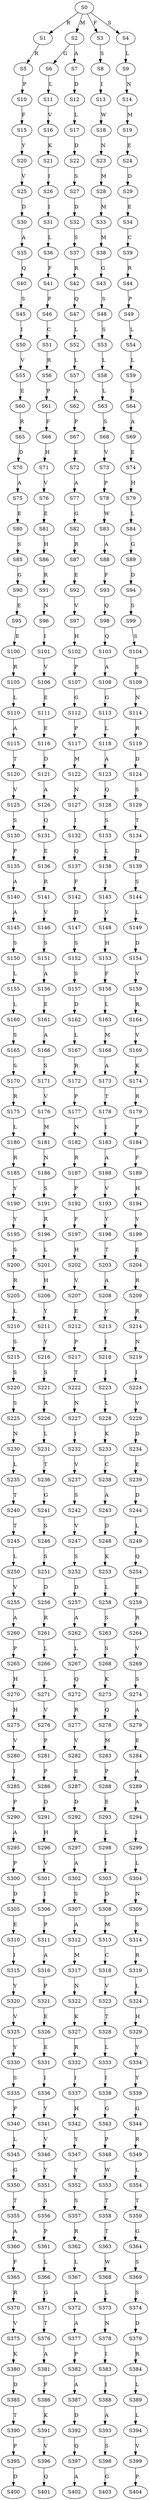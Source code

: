 strict digraph  {
	S0 -> S1 [ label = R ];
	S0 -> S2 [ label = M ];
	S0 -> S3 [ label = F ];
	S0 -> S4 [ label = S ];
	S1 -> S5 [ label = R ];
	S2 -> S6 [ label = G ];
	S2 -> S7 [ label = A ];
	S3 -> S8 [ label = S ];
	S4 -> S9 [ label = L ];
	S5 -> S10 [ label = P ];
	S6 -> S11 [ label = L ];
	S7 -> S12 [ label = D ];
	S8 -> S13 [ label = I ];
	S9 -> S14 [ label = N ];
	S10 -> S15 [ label = F ];
	S11 -> S16 [ label = V ];
	S12 -> S17 [ label = L ];
	S13 -> S18 [ label = W ];
	S14 -> S19 [ label = M ];
	S15 -> S20 [ label = Y ];
	S16 -> S21 [ label = K ];
	S17 -> S22 [ label = D ];
	S18 -> S23 [ label = N ];
	S19 -> S24 [ label = E ];
	S20 -> S25 [ label = V ];
	S21 -> S26 [ label = I ];
	S22 -> S27 [ label = S ];
	S23 -> S28 [ label = M ];
	S24 -> S29 [ label = D ];
	S25 -> S30 [ label = D ];
	S26 -> S31 [ label = I ];
	S27 -> S32 [ label = D ];
	S28 -> S33 [ label = M ];
	S29 -> S34 [ label = E ];
	S30 -> S35 [ label = A ];
	S31 -> S36 [ label = L ];
	S32 -> S37 [ label = S ];
	S33 -> S38 [ label = M ];
	S34 -> S39 [ label = C ];
	S35 -> S40 [ label = Q ];
	S36 -> S41 [ label = F ];
	S37 -> S42 [ label = R ];
	S38 -> S43 [ label = G ];
	S39 -> S44 [ label = R ];
	S40 -> S45 [ label = S ];
	S41 -> S46 [ label = F ];
	S42 -> S47 [ label = Q ];
	S43 -> S48 [ label = S ];
	S44 -> S49 [ label = P ];
	S45 -> S50 [ label = I ];
	S46 -> S51 [ label = C ];
	S47 -> S52 [ label = L ];
	S48 -> S53 [ label = S ];
	S49 -> S54 [ label = L ];
	S50 -> S55 [ label = V ];
	S51 -> S56 [ label = R ];
	S52 -> S57 [ label = L ];
	S53 -> S58 [ label = L ];
	S54 -> S59 [ label = L ];
	S55 -> S60 [ label = E ];
	S56 -> S61 [ label = P ];
	S57 -> S62 [ label = A ];
	S58 -> S63 [ label = L ];
	S59 -> S64 [ label = S ];
	S60 -> S65 [ label = R ];
	S61 -> S66 [ label = F ];
	S62 -> S67 [ label = P ];
	S63 -> S68 [ label = S ];
	S64 -> S69 [ label = A ];
	S65 -> S70 [ label = D ];
	S66 -> S71 [ label = H ];
	S67 -> S72 [ label = E ];
	S68 -> S73 [ label = V ];
	S69 -> S74 [ label = E ];
	S70 -> S75 [ label = A ];
	S71 -> S76 [ label = V ];
	S72 -> S77 [ label = A ];
	S73 -> S78 [ label = P ];
	S74 -> S79 [ label = H ];
	S75 -> S80 [ label = E ];
	S76 -> S81 [ label = E ];
	S77 -> S82 [ label = G ];
	S78 -> S83 [ label = W ];
	S79 -> S84 [ label = L ];
	S80 -> S85 [ label = S ];
	S81 -> S86 [ label = H ];
	S82 -> S87 [ label = R ];
	S83 -> S88 [ label = A ];
	S84 -> S89 [ label = G ];
	S85 -> S90 [ label = G ];
	S86 -> S91 [ label = R ];
	S87 -> S92 [ label = E ];
	S88 -> S93 [ label = F ];
	S89 -> S94 [ label = D ];
	S90 -> S95 [ label = E ];
	S91 -> S96 [ label = N ];
	S92 -> S97 [ label = V ];
	S93 -> S98 [ label = Q ];
	S94 -> S99 [ label = S ];
	S95 -> S100 [ label = E ];
	S96 -> S101 [ label = I ];
	S97 -> S102 [ label = H ];
	S98 -> S103 [ label = Q ];
	S99 -> S104 [ label = S ];
	S100 -> S105 [ label = R ];
	S101 -> S106 [ label = V ];
	S102 -> S107 [ label = P ];
	S103 -> S108 [ label = A ];
	S104 -> S109 [ label = S ];
	S105 -> S110 [ label = L ];
	S106 -> S111 [ label = E ];
	S107 -> S112 [ label = G ];
	S108 -> S113 [ label = G ];
	S109 -> S114 [ label = N ];
	S110 -> S115 [ label = A ];
	S111 -> S116 [ label = E ];
	S112 -> S117 [ label = P ];
	S113 -> S118 [ label = L ];
	S114 -> S119 [ label = R ];
	S115 -> S120 [ label = T ];
	S116 -> S121 [ label = D ];
	S117 -> S122 [ label = M ];
	S118 -> S123 [ label = A ];
	S119 -> S124 [ label = D ];
	S120 -> S125 [ label = V ];
	S121 -> S126 [ label = A ];
	S122 -> S127 [ label = N ];
	S123 -> S128 [ label = Q ];
	S124 -> S129 [ label = S ];
	S125 -> S130 [ label = S ];
	S126 -> S131 [ label = Q ];
	S127 -> S132 [ label = I ];
	S128 -> S133 [ label = S ];
	S129 -> S134 [ label = T ];
	S130 -> S135 [ label = P ];
	S131 -> S136 [ label = E ];
	S132 -> S137 [ label = Q ];
	S133 -> S138 [ label = L ];
	S134 -> S139 [ label = D ];
	S135 -> S140 [ label = A ];
	S136 -> S141 [ label = R ];
	S137 -> S142 [ label = F ];
	S138 -> S143 [ label = I ];
	S139 -> S144 [ label = S ];
	S140 -> S145 [ label = A ];
	S141 -> S146 [ label = V ];
	S142 -> S147 [ label = D ];
	S143 -> S148 [ label = V ];
	S144 -> S149 [ label = L ];
	S145 -> S150 [ label = S ];
	S146 -> S151 [ label = S ];
	S147 -> S152 [ label = S ];
	S148 -> S153 [ label = H ];
	S149 -> S154 [ label = D ];
	S150 -> S155 [ label = L ];
	S151 -> S156 [ label = A ];
	S152 -> S157 [ label = S ];
	S153 -> S158 [ label = F ];
	S154 -> S159 [ label = V ];
	S155 -> S160 [ label = L ];
	S156 -> S161 [ label = E ];
	S157 -> S162 [ label = D ];
	S158 -> S163 [ label = L ];
	S159 -> S164 [ label = R ];
	S160 -> S165 [ label = S ];
	S161 -> S166 [ label = A ];
	S162 -> S167 [ label = L ];
	S163 -> S168 [ label = M ];
	S164 -> S169 [ label = V ];
	S165 -> S170 [ label = S ];
	S166 -> S171 [ label = S ];
	S167 -> S172 [ label = R ];
	S168 -> S173 [ label = A ];
	S169 -> S174 [ label = K ];
	S170 -> S175 [ label = R ];
	S171 -> S176 [ label = V ];
	S172 -> S177 [ label = P ];
	S173 -> S178 [ label = T ];
	S174 -> S179 [ label = R ];
	S175 -> S180 [ label = L ];
	S176 -> S181 [ label = M ];
	S177 -> S182 [ label = N ];
	S178 -> S183 [ label = I ];
	S179 -> S184 [ label = P ];
	S180 -> S185 [ label = R ];
	S181 -> S186 [ label = N ];
	S182 -> S187 [ label = R ];
	S183 -> S188 [ label = A ];
	S184 -> S189 [ label = F ];
	S185 -> S190 [ label = Y ];
	S186 -> S191 [ label = S ];
	S187 -> S192 [ label = P ];
	S188 -> S193 [ label = V ];
	S189 -> S194 [ label = H ];
	S190 -> S195 [ label = Y ];
	S191 -> S196 [ label = R ];
	S192 -> S197 [ label = F ];
	S193 -> S198 [ label = Y ];
	S194 -> S199 [ label = V ];
	S195 -> S200 [ label = S ];
	S196 -> S201 [ label = L ];
	S197 -> S202 [ label = H ];
	S198 -> S203 [ label = T ];
	S199 -> S204 [ label = E ];
	S200 -> S205 [ label = R ];
	S201 -> S206 [ label = H ];
	S202 -> S207 [ label = V ];
	S203 -> S208 [ label = A ];
	S204 -> S209 [ label = R ];
	S205 -> S210 [ label = L ];
	S206 -> S211 [ label = Y ];
	S207 -> S212 [ label = E ];
	S208 -> S213 [ label = Y ];
	S209 -> S214 [ label = R ];
	S210 -> S215 [ label = S ];
	S211 -> S216 [ label = Y ];
	S212 -> S217 [ label = P ];
	S213 -> S218 [ label = I ];
	S214 -> S219 [ label = N ];
	S215 -> S220 [ label = S ];
	S216 -> S221 [ label = S ];
	S217 -> S222 [ label = T ];
	S218 -> S223 [ label = I ];
	S219 -> S224 [ label = I ];
	S220 -> S225 [ label = S ];
	S221 -> S226 [ label = R ];
	S222 -> S227 [ label = N ];
	S223 -> S228 [ label = L ];
	S224 -> S229 [ label = V ];
	S225 -> S230 [ label = N ];
	S226 -> S231 [ label = L ];
	S227 -> S232 [ label = I ];
	S228 -> S233 [ label = K ];
	S229 -> S234 [ label = D ];
	S230 -> S235 [ label = L ];
	S231 -> S236 [ label = T ];
	S232 -> S237 [ label = V ];
	S233 -> S238 [ label = C ];
	S234 -> S239 [ label = E ];
	S235 -> S240 [ label = T ];
	S236 -> S241 [ label = G ];
	S237 -> S242 [ label = S ];
	S238 -> S243 [ label = A ];
	S239 -> S244 [ label = D ];
	S240 -> S245 [ label = T ];
	S241 -> S246 [ label = S ];
	S242 -> S247 [ label = V ];
	S243 -> S248 [ label = D ];
	S244 -> S249 [ label = L ];
	S245 -> S250 [ label = L ];
	S246 -> S251 [ label = S ];
	S247 -> S252 [ label = S ];
	S248 -> S253 [ label = K ];
	S249 -> S254 [ label = Q ];
	S250 -> S255 [ label = V ];
	S251 -> S256 [ label = D ];
	S252 -> S257 [ label = D ];
	S253 -> S258 [ label = L ];
	S254 -> S259 [ label = E ];
	S255 -> S260 [ label = A ];
	S256 -> S261 [ label = R ];
	S257 -> S262 [ label = A ];
	S258 -> S263 [ label = S ];
	S259 -> S264 [ label = R ];
	S260 -> S265 [ label = P ];
	S261 -> S266 [ label = L ];
	S262 -> S267 [ label = L ];
	S263 -> S268 [ label = S ];
	S264 -> S269 [ label = V ];
	S265 -> S270 [ label = H ];
	S266 -> S271 [ label = L ];
	S267 -> S272 [ label = Q ];
	S268 -> S273 [ label = K ];
	S269 -> S274 [ label = S ];
	S270 -> S275 [ label = H ];
	S271 -> S276 [ label = V ];
	S272 -> S277 [ label = R ];
	S273 -> S278 [ label = Q ];
	S274 -> S279 [ label = A ];
	S275 -> S280 [ label = V ];
	S276 -> S281 [ label = P ];
	S277 -> S282 [ label = V ];
	S278 -> S283 [ label = M ];
	S279 -> S284 [ label = E ];
	S280 -> S285 [ label = I ];
	S281 -> S286 [ label = P ];
	S282 -> S287 [ label = S ];
	S283 -> S288 [ label = P ];
	S284 -> S289 [ label = A ];
	S285 -> S290 [ label = P ];
	S286 -> S291 [ label = D ];
	S287 -> S292 [ label = D ];
	S288 -> S293 [ label = E ];
	S289 -> S294 [ label = A ];
	S290 -> S295 [ label = A ];
	S291 -> S296 [ label = H ];
	S292 -> S297 [ label = R ];
	S293 -> S298 [ label = L ];
	S294 -> S299 [ label = I ];
	S295 -> S300 [ label = P ];
	S296 -> S301 [ label = V ];
	S297 -> S302 [ label = A ];
	S298 -> S303 [ label = I ];
	S299 -> S304 [ label = L ];
	S300 -> S305 [ label = D ];
	S301 -> S306 [ label = I ];
	S302 -> S307 [ label = S ];
	S303 -> S308 [ label = D ];
	S304 -> S309 [ label = N ];
	S305 -> S310 [ label = E ];
	S306 -> S311 [ label = P ];
	S307 -> S312 [ label = A ];
	S308 -> S313 [ label = M ];
	S309 -> S314 [ label = S ];
	S310 -> S315 [ label = I ];
	S311 -> S316 [ label = A ];
	S312 -> S317 [ label = M ];
	S313 -> S318 [ label = C ];
	S314 -> S319 [ label = R ];
	S315 -> S320 [ label = Y ];
	S316 -> S321 [ label = P ];
	S317 -> S322 [ label = N ];
	S318 -> S323 [ label = V ];
	S319 -> S324 [ label = L ];
	S320 -> S325 [ label = V ];
	S321 -> S326 [ label = E ];
	S322 -> S327 [ label = K ];
	S323 -> S328 [ label = T ];
	S324 -> S329 [ label = H ];
	S325 -> S330 [ label = Y ];
	S326 -> S331 [ label = E ];
	S327 -> S332 [ label = R ];
	S328 -> S333 [ label = L ];
	S329 -> S334 [ label = Y ];
	S330 -> S335 [ label = S ];
	S331 -> S336 [ label = I ];
	S332 -> S337 [ label = I ];
	S333 -> S338 [ label = I ];
	S334 -> S339 [ label = Y ];
	S335 -> S340 [ label = P ];
	S336 -> S341 [ label = Y ];
	S337 -> S342 [ label = H ];
	S338 -> S343 [ label = G ];
	S339 -> S344 [ label = G ];
	S340 -> S345 [ label = L ];
	S341 -> S346 [ label = V ];
	S342 -> S347 [ label = Y ];
	S343 -> S348 [ label = P ];
	S344 -> S349 [ label = R ];
	S345 -> S350 [ label = G ];
	S346 -> S351 [ label = Y ];
	S347 -> S352 [ label = Y ];
	S348 -> S353 [ label = W ];
	S349 -> S354 [ label = L ];
	S350 -> S355 [ label = T ];
	S351 -> S356 [ label = S ];
	S352 -> S357 [ label = S ];
	S353 -> S358 [ label = T ];
	S354 -> S359 [ label = T ];
	S355 -> S360 [ label = A ];
	S356 -> S361 [ label = P ];
	S357 -> S362 [ label = R ];
	S358 -> S363 [ label = T ];
	S359 -> S364 [ label = G ];
	S360 -> S365 [ label = F ];
	S361 -> S366 [ label = L ];
	S362 -> S367 [ label = L ];
	S363 -> S368 [ label = W ];
	S364 -> S369 [ label = S ];
	S365 -> S370 [ label = R ];
	S366 -> S371 [ label = G ];
	S367 -> S372 [ label = A ];
	S368 -> S373 [ label = L ];
	S369 -> S374 [ label = S ];
	S370 -> S375 [ label = V ];
	S371 -> S376 [ label = T ];
	S372 -> S377 [ label = A ];
	S373 -> S378 [ label = N ];
	S374 -> S379 [ label = D ];
	S375 -> S380 [ label = K ];
	S376 -> S381 [ label = A ];
	S377 -> S382 [ label = P ];
	S378 -> S383 [ label = I ];
	S379 -> S384 [ label = R ];
	S380 -> S385 [ label = D ];
	S381 -> S386 [ label = F ];
	S382 -> S387 [ label = A ];
	S383 -> S388 [ label = I ];
	S384 -> S389 [ label = L ];
	S385 -> S390 [ label = T ];
	S386 -> S391 [ label = K ];
	S387 -> S392 [ label = D ];
	S388 -> S393 [ label = A ];
	S389 -> S394 [ label = L ];
	S390 -> S395 [ label = P ];
	S391 -> S396 [ label = V ];
	S392 -> S397 [ label = Q ];
	S393 -> S398 [ label = S ];
	S394 -> S399 [ label = V ];
	S395 -> S400 [ label = D ];
	S396 -> S401 [ label = Q ];
	S397 -> S402 [ label = A ];
	S398 -> S403 [ label = G ];
	S399 -> S404 [ label = P ];
}
